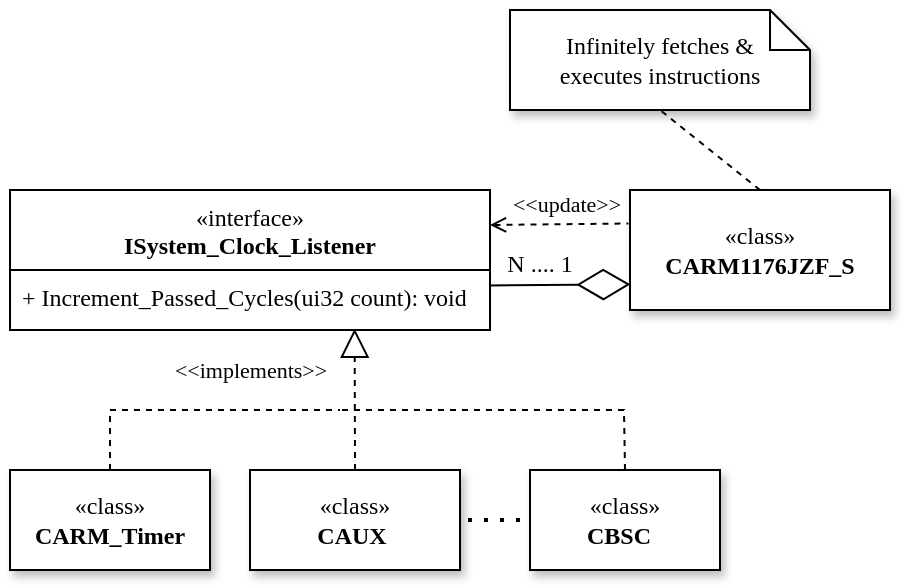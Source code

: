 <mxfile version="22.1.15" type="device">
  <diagram name="Page-1" id="7eDaD_IxEpAsmc3PgXL-">
    <mxGraphModel dx="714" dy="423" grid="1" gridSize="10" guides="1" tooltips="1" connect="1" arrows="1" fold="1" page="1" pageScale="1" pageWidth="850" pageHeight="1100" math="0" shadow="0">
      <root>
        <mxCell id="0" />
        <mxCell id="1" parent="0" />
        <mxCell id="g5ShCwwz0Bdj-ZFJSoox-1" value="«class»&lt;br&gt;&lt;b&gt;CARM1176JZF_S&lt;/b&gt;" style="html=1;whiteSpace=wrap;fontFamily=Computer Modern;shadow=1;" parent="1" vertex="1">
          <mxGeometry x="530" y="130" width="130" height="60" as="geometry" />
        </mxCell>
        <mxCell id="g5ShCwwz0Bdj-ZFJSoox-2" value="«class»&lt;br&gt;&lt;b&gt;CARM_Timer&lt;/b&gt;" style="html=1;whiteSpace=wrap;fontFamily=Computer Modern;shadow=1;" parent="1" vertex="1">
          <mxGeometry x="220" y="270" width="100" height="50" as="geometry" />
        </mxCell>
        <mxCell id="g5ShCwwz0Bdj-ZFJSoox-3" value="«class»&lt;br&gt;&lt;b&gt;CAUX&amp;nbsp;&lt;/b&gt;" style="html=1;whiteSpace=wrap;fontFamily=Computer Modern;shadow=1;" parent="1" vertex="1">
          <mxGeometry x="340" y="270" width="105" height="50" as="geometry" />
        </mxCell>
        <mxCell id="g5ShCwwz0Bdj-ZFJSoox-4" value="«class»&lt;br&gt;&lt;b&gt;CBSC&amp;nbsp;&amp;nbsp;&lt;/b&gt;" style="html=1;whiteSpace=wrap;fontFamily=Computer Modern;shadow=1;" parent="1" vertex="1">
          <mxGeometry x="480" y="270" width="95" height="50" as="geometry" />
        </mxCell>
        <mxCell id="g5ShCwwz0Bdj-ZFJSoox-5" value="" style="endArrow=diamondThin;endFill=0;endSize=24;html=1;rounded=0;entryX=0.001;entryY=0.786;entryDx=0;entryDy=0;exitX=0.999;exitY=0.257;exitDx=0;exitDy=0;exitPerimeter=0;entryPerimeter=0;" parent="1" source="g5ShCwwz0Bdj-ZFJSoox-11" target="g5ShCwwz0Bdj-ZFJSoox-1" edge="1">
          <mxGeometry width="160" relative="1" as="geometry">
            <mxPoint x="460" y="205" as="sourcePoint" />
            <mxPoint x="320" y="170" as="targetPoint" />
          </mxGeometry>
        </mxCell>
        <mxCell id="g5ShCwwz0Bdj-ZFJSoox-6" value="" style="endArrow=block;dashed=1;endFill=0;endSize=12;html=1;rounded=0;entryX=0.718;entryY=0.978;entryDx=0;entryDy=0;exitX=0.5;exitY=0;exitDx=0;exitDy=0;entryPerimeter=0;" parent="1" source="g5ShCwwz0Bdj-ZFJSoox-3" target="g5ShCwwz0Bdj-ZFJSoox-11" edge="1">
          <mxGeometry width="160" relative="1" as="geometry">
            <mxPoint x="145" y="220" as="sourcePoint" />
            <mxPoint x="390" y="200" as="targetPoint" />
          </mxGeometry>
        </mxCell>
        <mxCell id="g5ShCwwz0Bdj-ZFJSoox-7" value="" style="endArrow=none;dashed=1;html=1;rounded=0;exitX=0.5;exitY=0;exitDx=0;exitDy=0;" parent="1" source="g5ShCwwz0Bdj-ZFJSoox-2" edge="1">
          <mxGeometry width="50" height="50" relative="1" as="geometry">
            <mxPoint x="175" y="250" as="sourcePoint" />
            <mxPoint x="385" y="240" as="targetPoint" />
            <Array as="points">
              <mxPoint x="270" y="240" />
            </Array>
          </mxGeometry>
        </mxCell>
        <mxCell id="g5ShCwwz0Bdj-ZFJSoox-8" value="" style="endArrow=none;dashed=1;html=1;rounded=0;exitX=0.5;exitY=0;exitDx=0;exitDy=0;" parent="1" source="g5ShCwwz0Bdj-ZFJSoox-4" edge="1">
          <mxGeometry width="50" height="50" relative="1" as="geometry">
            <mxPoint x="555" y="270" as="sourcePoint" />
            <mxPoint x="385" y="240" as="targetPoint" />
            <Array as="points">
              <mxPoint x="527" y="240" />
            </Array>
          </mxGeometry>
        </mxCell>
        <mxCell id="g5ShCwwz0Bdj-ZFJSoox-9" value="" style="endArrow=none;dashed=1;html=1;dashPattern=1 3;strokeWidth=2;rounded=0;" parent="1" edge="1">
          <mxGeometry width="50" height="50" relative="1" as="geometry">
            <mxPoint x="449" y="295" as="sourcePoint" />
            <mxPoint x="479" y="295" as="targetPoint" />
          </mxGeometry>
        </mxCell>
        <mxCell id="g5ShCwwz0Bdj-ZFJSoox-10" value="&lt;span style=&quot;font-weight: normal;&quot;&gt;«interface»&lt;/span&gt;&lt;br&gt;ISystem_Clock_Listener" style="swimlane;fontStyle=1;align=center;verticalAlign=top;childLayout=stackLayout;horizontal=1;startSize=40;horizontalStack=0;resizeParent=1;resizeParentMax=0;resizeLast=0;collapsible=1;marginBottom=0;whiteSpace=wrap;html=1;fontFamily=Computer Modern;shadow=0;swimlaneLine=1;" parent="1" vertex="1">
          <mxGeometry x="220" y="130" width="240" height="70" as="geometry" />
        </mxCell>
        <mxCell id="g5ShCwwz0Bdj-ZFJSoox-11" value="+ Increment_Passed_Cycles(ui32 count): void" style="text;strokeColor=none;fillColor=none;align=left;verticalAlign=top;spacingLeft=4;spacingRight=4;overflow=hidden;rotatable=0;points=[[0,0.5],[1,0.5]];portConstraint=eastwest;whiteSpace=wrap;html=1;fontFamily=Computer Modern;" parent="g5ShCwwz0Bdj-ZFJSoox-10" vertex="1">
          <mxGeometry y="40" width="240" height="30" as="geometry" />
        </mxCell>
        <mxCell id="g5ShCwwz0Bdj-ZFJSoox-12" value="N .... 1" style="text;html=1;strokeColor=none;fillColor=none;align=center;verticalAlign=middle;whiteSpace=wrap;rounded=0;fontFamily=Computer Modern;" parent="1" vertex="1">
          <mxGeometry x="455" y="152" width="60" height="30" as="geometry" />
        </mxCell>
        <mxCell id="g5ShCwwz0Bdj-ZFJSoox-14" value="" style="endArrow=none;dashed=1;html=1;rounded=0;entryX=-0.006;entryY=0.279;entryDx=0;entryDy=0;exitX=1;exitY=0.25;exitDx=0;exitDy=0;entryPerimeter=0;startArrow=open;startFill=0;" parent="1" source="g5ShCwwz0Bdj-ZFJSoox-10" target="g5ShCwwz0Bdj-ZFJSoox-1" edge="1">
          <mxGeometry width="50" height="50" relative="1" as="geometry">
            <mxPoint x="440" y="120" as="sourcePoint" />
            <mxPoint x="490" y="70" as="targetPoint" />
          </mxGeometry>
        </mxCell>
        <mxCell id="g5ShCwwz0Bdj-ZFJSoox-15" value="&amp;lt;&amp;lt;update&amp;gt;&amp;gt;" style="edgeLabel;html=1;align=center;verticalAlign=middle;resizable=0;points=[];fontFamily=Computer Modern;" parent="g5ShCwwz0Bdj-ZFJSoox-14" vertex="1" connectable="0">
          <mxGeometry x="0.165" relative="1" as="geometry">
            <mxPoint x="-3" y="-10" as="offset" />
          </mxGeometry>
        </mxCell>
        <mxCell id="2rU5WV7S_nu4BUm9aKrE-1" value="Infinitely fetches &amp;amp;&lt;br&gt;executes instructions" style="shape=note;size=20;whiteSpace=wrap;html=1;shadow=1;fontFamily=Computer Modern;" parent="1" vertex="1">
          <mxGeometry x="470" y="40" width="150" height="50" as="geometry" />
        </mxCell>
        <mxCell id="2rU5WV7S_nu4BUm9aKrE-2" value="" style="endArrow=none;dashed=1;html=1;rounded=0;entryX=0.5;entryY=1;entryDx=0;entryDy=0;entryPerimeter=0;exitX=0.5;exitY=0;exitDx=0;exitDy=0;" parent="1" source="g5ShCwwz0Bdj-ZFJSoox-1" target="2rU5WV7S_nu4BUm9aKrE-1" edge="1">
          <mxGeometry width="50" height="50" relative="1" as="geometry">
            <mxPoint x="330" y="100" as="sourcePoint" />
            <mxPoint x="380" y="50" as="targetPoint" />
          </mxGeometry>
        </mxCell>
        <mxCell id="VP_0pdqbb1SHTalfBY3y-1" value="&amp;lt;&amp;lt;implements&amp;gt;&amp;gt;" style="edgeLabel;html=1;align=center;verticalAlign=middle;resizable=0;points=[];fontFamily=Computer Modern;" vertex="1" connectable="0" parent="1">
          <mxGeometry x="339.999" y="220.005" as="geometry" />
        </mxCell>
      </root>
    </mxGraphModel>
  </diagram>
</mxfile>
